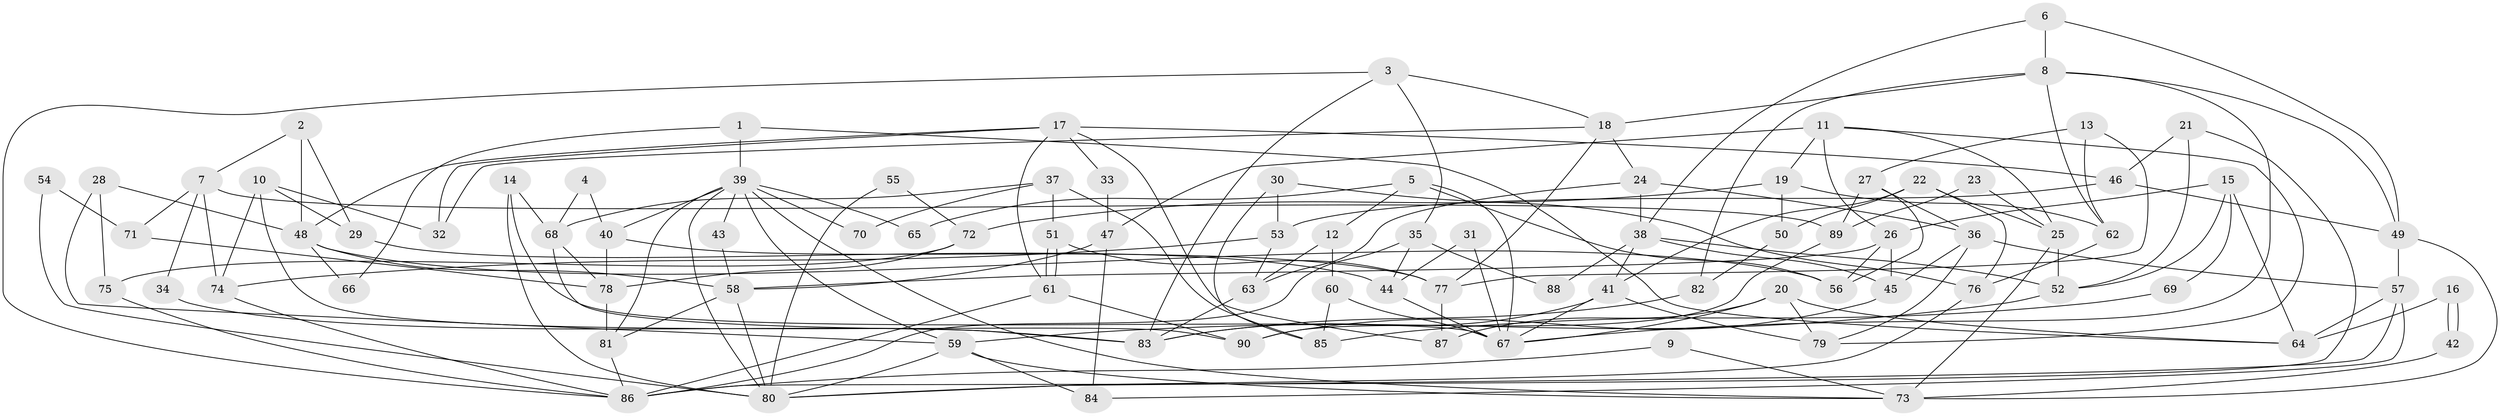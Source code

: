 // coarse degree distribution, {2: 0.18518518518518517, 3: 0.09259259259259259, 4: 0.2222222222222222, 5: 0.24074074074074073, 6: 0.09259259259259259, 8: 0.037037037037037035, 10: 0.05555555555555555, 7: 0.07407407407407407}
// Generated by graph-tools (version 1.1) at 2025/52/03/04/25 21:52:45]
// undirected, 90 vertices, 180 edges
graph export_dot {
graph [start="1"]
  node [color=gray90,style=filled];
  1;
  2;
  3;
  4;
  5;
  6;
  7;
  8;
  9;
  10;
  11;
  12;
  13;
  14;
  15;
  16;
  17;
  18;
  19;
  20;
  21;
  22;
  23;
  24;
  25;
  26;
  27;
  28;
  29;
  30;
  31;
  32;
  33;
  34;
  35;
  36;
  37;
  38;
  39;
  40;
  41;
  42;
  43;
  44;
  45;
  46;
  47;
  48;
  49;
  50;
  51;
  52;
  53;
  54;
  55;
  56;
  57;
  58;
  59;
  60;
  61;
  62;
  63;
  64;
  65;
  66;
  67;
  68;
  69;
  70;
  71;
  72;
  73;
  74;
  75;
  76;
  77;
  78;
  79;
  80;
  81;
  82;
  83;
  84;
  85;
  86;
  87;
  88;
  89;
  90;
  1 -- 64;
  1 -- 39;
  1 -- 66;
  2 -- 7;
  2 -- 48;
  2 -- 29;
  3 -- 18;
  3 -- 86;
  3 -- 35;
  3 -- 83;
  4 -- 68;
  4 -- 40;
  5 -- 56;
  5 -- 67;
  5 -- 12;
  5 -- 65;
  6 -- 49;
  6 -- 8;
  6 -- 38;
  7 -- 74;
  7 -- 89;
  7 -- 34;
  7 -- 71;
  8 -- 82;
  8 -- 49;
  8 -- 18;
  8 -- 62;
  8 -- 67;
  9 -- 73;
  9 -- 86;
  10 -- 29;
  10 -- 74;
  10 -- 32;
  10 -- 90;
  11 -- 79;
  11 -- 47;
  11 -- 19;
  11 -- 25;
  11 -- 26;
  12 -- 60;
  12 -- 63;
  13 -- 27;
  13 -- 62;
  13 -- 77;
  14 -- 80;
  14 -- 67;
  14 -- 68;
  15 -- 26;
  15 -- 52;
  15 -- 64;
  15 -- 69;
  16 -- 42;
  16 -- 42;
  16 -- 64;
  17 -- 61;
  17 -- 32;
  17 -- 33;
  17 -- 46;
  17 -- 48;
  17 -- 87;
  18 -- 77;
  18 -- 24;
  18 -- 32;
  19 -- 72;
  19 -- 50;
  19 -- 62;
  20 -- 67;
  20 -- 87;
  20 -- 64;
  20 -- 79;
  21 -- 52;
  21 -- 86;
  21 -- 46;
  22 -- 41;
  22 -- 76;
  22 -- 25;
  22 -- 50;
  23 -- 25;
  23 -- 89;
  24 -- 63;
  24 -- 36;
  24 -- 38;
  25 -- 52;
  25 -- 73;
  26 -- 45;
  26 -- 56;
  26 -- 58;
  27 -- 56;
  27 -- 36;
  27 -- 89;
  28 -- 59;
  28 -- 48;
  28 -- 75;
  29 -- 44;
  30 -- 76;
  30 -- 53;
  30 -- 85;
  31 -- 44;
  31 -- 67;
  33 -- 47;
  34 -- 83;
  35 -- 86;
  35 -- 44;
  35 -- 88;
  36 -- 57;
  36 -- 45;
  36 -- 79;
  37 -- 68;
  37 -- 51;
  37 -- 70;
  37 -- 85;
  38 -- 41;
  38 -- 45;
  38 -- 52;
  38 -- 88;
  39 -- 59;
  39 -- 80;
  39 -- 40;
  39 -- 43;
  39 -- 65;
  39 -- 70;
  39 -- 73;
  39 -- 81;
  40 -- 78;
  40 -- 77;
  41 -- 79;
  41 -- 67;
  41 -- 83;
  42 -- 73;
  43 -- 58;
  44 -- 67;
  45 -- 90;
  46 -- 49;
  46 -- 53;
  47 -- 58;
  47 -- 84;
  48 -- 58;
  48 -- 56;
  48 -- 66;
  49 -- 73;
  49 -- 57;
  50 -- 82;
  51 -- 61;
  51 -- 61;
  51 -- 77;
  52 -- 59;
  53 -- 63;
  53 -- 74;
  54 -- 80;
  54 -- 71;
  55 -- 72;
  55 -- 80;
  57 -- 64;
  57 -- 80;
  57 -- 84;
  58 -- 80;
  58 -- 81;
  59 -- 73;
  59 -- 80;
  59 -- 84;
  60 -- 67;
  60 -- 85;
  61 -- 90;
  61 -- 86;
  62 -- 76;
  63 -- 83;
  68 -- 83;
  68 -- 78;
  69 -- 85;
  71 -- 78;
  72 -- 78;
  72 -- 75;
  74 -- 86;
  75 -- 86;
  76 -- 80;
  77 -- 87;
  78 -- 81;
  81 -- 86;
  82 -- 83;
  89 -- 90;
}
